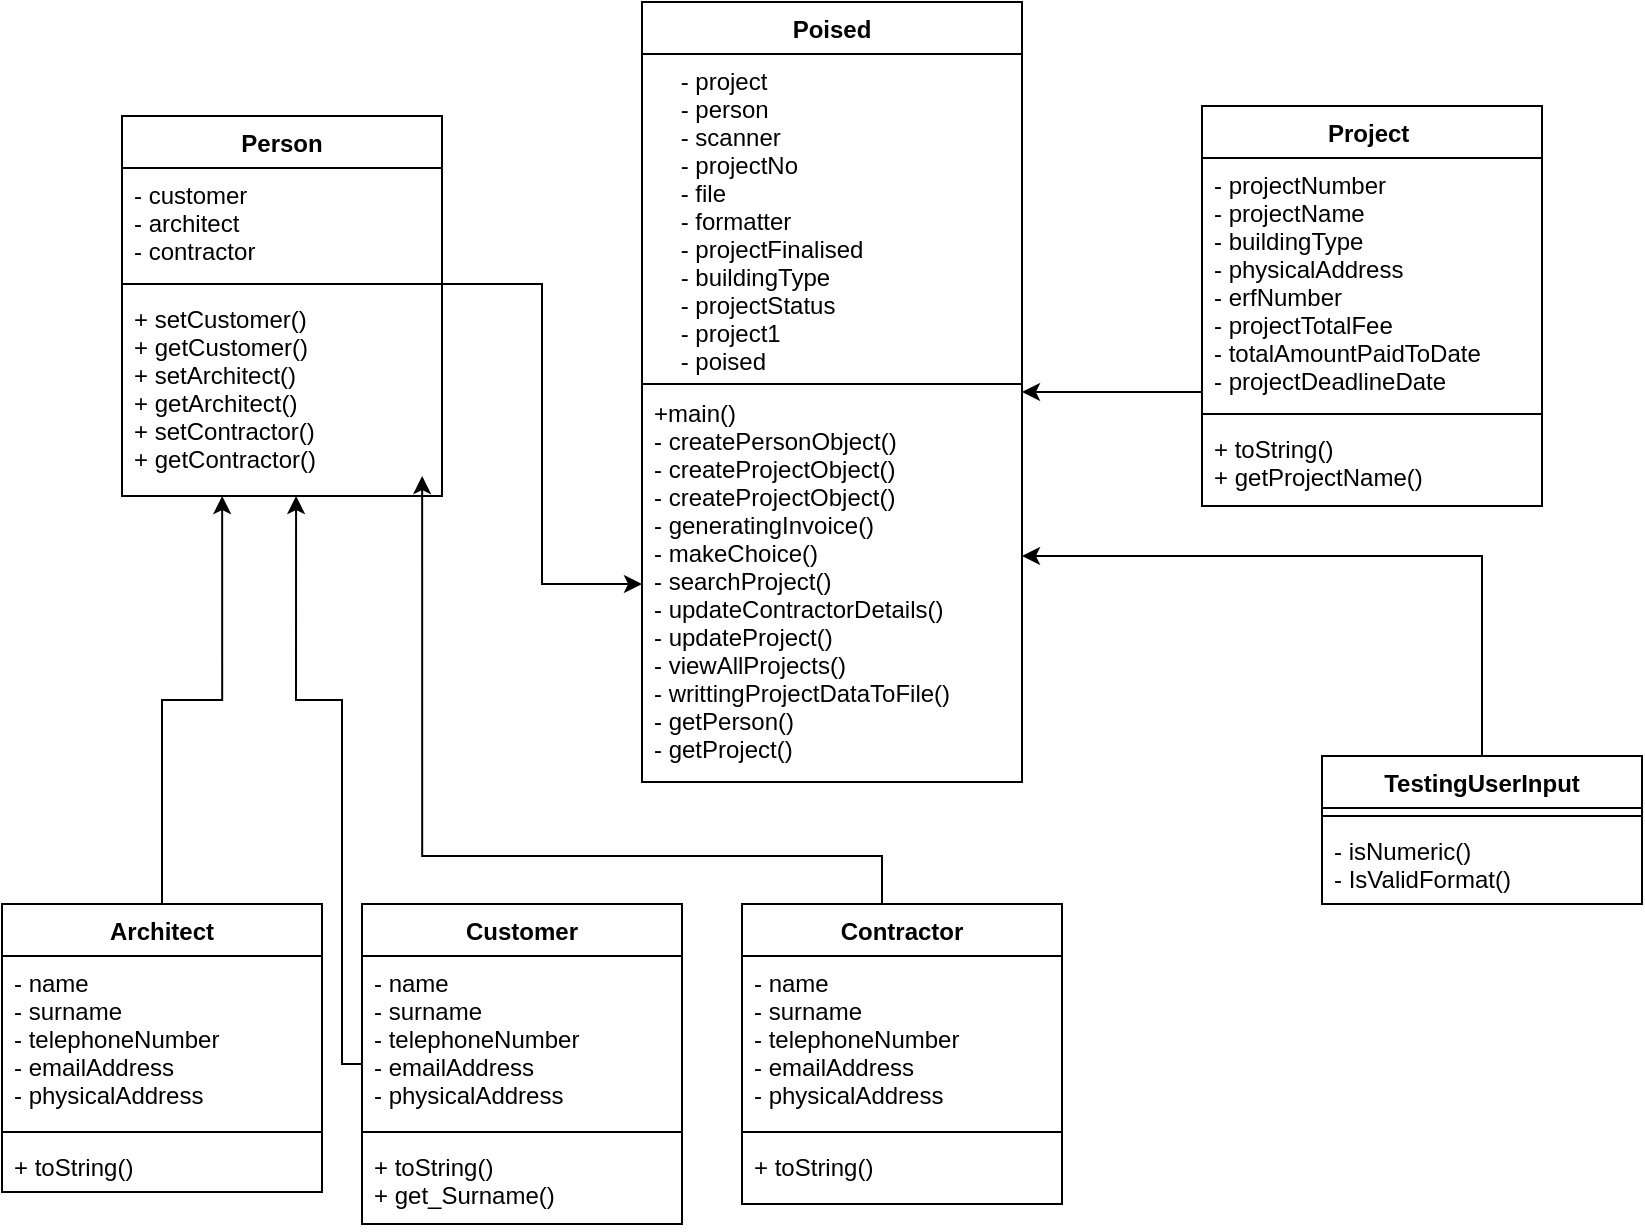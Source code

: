 <mxfile version="20.2.4" type="device"><diagram id="s127PEwG0yyTIjNVV17s" name="Page-1"><mxGraphModel dx="868" dy="474" grid="1" gridSize="10" guides="1" tooltips="1" connect="1" arrows="1" fold="1" page="1" pageScale="1" pageWidth="850" pageHeight="1100" math="0" shadow="0"><root><mxCell id="0"/><mxCell id="1" parent="0"/><mxCell id="SYIBYw2z2Mq3QfajjF_R-9" style="edgeStyle=orthogonalEdgeStyle;rounded=0;orthogonalLoop=1;jettySize=auto;html=1;entryX=0.544;entryY=1;entryDx=0;entryDy=0;entryPerimeter=0;" edge="1" parent="1" source="TQnAETmidX_W9gNWCD_O-1" target="ez8mbr5UzefQgGAnXtZ9-16"><mxGeometry relative="1" as="geometry"><mxPoint x="160" y="270" as="targetPoint"/><Array as="points"><mxPoint x="180" y="544"/><mxPoint x="180" y="362"/><mxPoint x="157" y="362"/></Array></mxGeometry></mxCell><mxCell id="TQnAETmidX_W9gNWCD_O-1" value="Customer" style="swimlane;fontStyle=1;align=center;verticalAlign=top;childLayout=stackLayout;horizontal=1;startSize=26;horizontalStack=0;resizeParent=1;resizeParentMax=0;resizeLast=0;collapsible=1;marginBottom=0;" parent="1" vertex="1"><mxGeometry x="190" y="464" width="160" height="160" as="geometry"/></mxCell><mxCell id="TQnAETmidX_W9gNWCD_O-2" value="- name&#10;- surname&#10;- telephoneNumber&#10;- emailAddress&#10;- physicalAddress&#10;&#10;&#10;" style="text;strokeColor=none;fillColor=none;align=left;verticalAlign=top;spacingLeft=4;spacingRight=4;overflow=hidden;rotatable=0;points=[[0,0.5],[1,0.5]];portConstraint=eastwest;" parent="TQnAETmidX_W9gNWCD_O-1" vertex="1"><mxGeometry y="26" width="160" height="84" as="geometry"/></mxCell><mxCell id="TQnAETmidX_W9gNWCD_O-3" value="" style="line;strokeWidth=1;fillColor=none;align=left;verticalAlign=middle;spacingTop=-1;spacingLeft=3;spacingRight=3;rotatable=0;labelPosition=right;points=[];portConstraint=eastwest;" parent="TQnAETmidX_W9gNWCD_O-1" vertex="1"><mxGeometry y="110" width="160" height="8" as="geometry"/></mxCell><mxCell id="TQnAETmidX_W9gNWCD_O-4" value="+ toString()&#10;+ get_Surname()&#10;" style="text;strokeColor=none;fillColor=none;align=left;verticalAlign=top;spacingLeft=4;spacingRight=4;overflow=hidden;rotatable=0;points=[[0,0.5],[1,0.5]];portConstraint=eastwest;" parent="TQnAETmidX_W9gNWCD_O-1" vertex="1"><mxGeometry y="118" width="160" height="42" as="geometry"/></mxCell><mxCell id="TQnAETmidX_W9gNWCD_O-5" value="Poised" style="swimlane;fontStyle=1;align=center;verticalAlign=top;childLayout=stackLayout;horizontal=1;startSize=26;horizontalStack=0;resizeParent=1;resizeParentMax=0;resizeLast=0;collapsible=1;marginBottom=0;" parent="1" vertex="1"><mxGeometry x="330" y="13" width="190" height="390" as="geometry"/></mxCell><mxCell id="TQnAETmidX_W9gNWCD_O-6" value="    - project&#10;    - person&#10;    - scanner &#10;    - projectNo&#10;    - file &#10;    - formatter &#10;    - projectFinalised&#10;    - buildingType&#10;    - projectStatus&#10;    - project1&#10;    - poised" style="text;strokeColor=none;fillColor=none;align=left;verticalAlign=top;spacingLeft=4;spacingRight=4;overflow=hidden;rotatable=0;points=[[0,0.5],[1,0.5]];portConstraint=eastwest;" parent="TQnAETmidX_W9gNWCD_O-5" vertex="1"><mxGeometry y="26" width="190" height="164" as="geometry"/></mxCell><mxCell id="TQnAETmidX_W9gNWCD_O-7" value="" style="line;strokeWidth=1;fillColor=none;align=left;verticalAlign=middle;spacingTop=-1;spacingLeft=3;spacingRight=3;rotatable=0;labelPosition=right;points=[];portConstraint=eastwest;" parent="TQnAETmidX_W9gNWCD_O-5" vertex="1"><mxGeometry y="190" width="190" height="2" as="geometry"/></mxCell><mxCell id="TQnAETmidX_W9gNWCD_O-45" value="+main()&#10;- createPersonObject()&#10;- createProjectObject()&#10;- createProjectObject()&#10;- generatingInvoice()&#10;- makeChoice()&#10;- searchProject()&#10;- updateContractorDetails()&#10;- updateProject()&#10;- viewAllProjects()&#10;- writtingProjectDataToFile()&#10;- getPerson()&#10;- getProject()&#10;" style="text;strokeColor=none;fillColor=none;align=left;verticalAlign=top;spacingLeft=4;spacingRight=4;overflow=hidden;rotatable=0;points=[[0,0.5],[1,0.5]];portConstraint=eastwest;" parent="TQnAETmidX_W9gNWCD_O-5" vertex="1"><mxGeometry y="192" width="190" height="198" as="geometry"/></mxCell><mxCell id="TQnAETmidX_W9gNWCD_O-27" style="edgeStyle=orthogonalEdgeStyle;rounded=0;orthogonalLoop=1;jettySize=auto;html=1;entryX=0.313;entryY=1;entryDx=0;entryDy=0;entryPerimeter=0;" parent="1" source="TQnAETmidX_W9gNWCD_O-10" target="ez8mbr5UzefQgGAnXtZ9-16" edge="1"><mxGeometry relative="1" as="geometry"/></mxCell><mxCell id="TQnAETmidX_W9gNWCD_O-10" value="Architect" style="swimlane;fontStyle=1;align=center;verticalAlign=top;childLayout=stackLayout;horizontal=1;startSize=26;horizontalStack=0;resizeParent=1;resizeParentMax=0;resizeLast=0;collapsible=1;marginBottom=0;" parent="1" vertex="1"><mxGeometry x="10" y="464" width="160" height="144" as="geometry"/></mxCell><mxCell id="TQnAETmidX_W9gNWCD_O-11" value="- name&#10;- surname&#10;- telephoneNumber&#10;- emailAddress&#10;- physicalAddress&#10;&#10;&#10;" style="text;strokeColor=none;fillColor=none;align=left;verticalAlign=top;spacingLeft=4;spacingRight=4;overflow=hidden;rotatable=0;points=[[0,0.5],[1,0.5]];portConstraint=eastwest;" parent="TQnAETmidX_W9gNWCD_O-10" vertex="1"><mxGeometry y="26" width="160" height="84" as="geometry"/></mxCell><mxCell id="TQnAETmidX_W9gNWCD_O-12" value="" style="line;strokeWidth=1;fillColor=none;align=left;verticalAlign=middle;spacingTop=-1;spacingLeft=3;spacingRight=3;rotatable=0;labelPosition=right;points=[];portConstraint=eastwest;" parent="TQnAETmidX_W9gNWCD_O-10" vertex="1"><mxGeometry y="110" width="160" height="8" as="geometry"/></mxCell><mxCell id="TQnAETmidX_W9gNWCD_O-13" value="+ toString()" style="text;strokeColor=none;fillColor=none;align=left;verticalAlign=top;spacingLeft=4;spacingRight=4;overflow=hidden;rotatable=0;points=[[0,0.5],[1,0.5]];portConstraint=eastwest;" parent="TQnAETmidX_W9gNWCD_O-10" vertex="1"><mxGeometry y="118" width="160" height="26" as="geometry"/></mxCell><mxCell id="ez8mbr5UzefQgGAnXtZ9-17" style="edgeStyle=orthogonalEdgeStyle;rounded=0;orthogonalLoop=1;jettySize=auto;html=1;entryX=0.938;entryY=0.902;entryDx=0;entryDy=0;entryPerimeter=0;" parent="1" source="TQnAETmidX_W9gNWCD_O-14" target="ez8mbr5UzefQgGAnXtZ9-16" edge="1"><mxGeometry relative="1" as="geometry"><Array as="points"><mxPoint x="450" y="440"/><mxPoint x="220" y="440"/></Array></mxGeometry></mxCell><mxCell id="TQnAETmidX_W9gNWCD_O-14" value="Contractor" style="swimlane;fontStyle=1;align=center;verticalAlign=top;childLayout=stackLayout;horizontal=1;startSize=26;horizontalStack=0;resizeParent=1;resizeParentMax=0;resizeLast=0;collapsible=1;marginBottom=0;" parent="1" vertex="1"><mxGeometry x="380" y="464" width="160" height="150" as="geometry"/></mxCell><mxCell id="TQnAETmidX_W9gNWCD_O-15" value="- name&#10;- surname&#10;- telephoneNumber&#10;- emailAddress&#10;- physicalAddress&#10;&#10;&#10;" style="text;strokeColor=none;fillColor=none;align=left;verticalAlign=top;spacingLeft=4;spacingRight=4;overflow=hidden;rotatable=0;points=[[0,0.5],[1,0.5]];portConstraint=eastwest;" parent="TQnAETmidX_W9gNWCD_O-14" vertex="1"><mxGeometry y="26" width="160" height="84" as="geometry"/></mxCell><mxCell id="TQnAETmidX_W9gNWCD_O-16" value="" style="line;strokeWidth=1;fillColor=none;align=left;verticalAlign=middle;spacingTop=-1;spacingLeft=3;spacingRight=3;rotatable=0;labelPosition=right;points=[];portConstraint=eastwest;" parent="TQnAETmidX_W9gNWCD_O-14" vertex="1"><mxGeometry y="110" width="160" height="8" as="geometry"/></mxCell><mxCell id="TQnAETmidX_W9gNWCD_O-17" value="+ toString()" style="text;strokeColor=none;fillColor=none;align=left;verticalAlign=top;spacingLeft=4;spacingRight=4;overflow=hidden;rotatable=0;points=[[0,0.5],[1,0.5]];portConstraint=eastwest;" parent="TQnAETmidX_W9gNWCD_O-14" vertex="1"><mxGeometry y="118" width="160" height="32" as="geometry"/></mxCell><mxCell id="TQnAETmidX_W9gNWCD_O-25" style="edgeStyle=orthogonalEdgeStyle;rounded=0;orthogonalLoop=1;jettySize=auto;html=1;entryX=1;entryY=0.5;entryDx=0;entryDy=0;" parent="1" source="TQnAETmidX_W9gNWCD_O-20" target="TQnAETmidX_W9gNWCD_O-5" edge="1"><mxGeometry relative="1" as="geometry"><Array as="points"><mxPoint x="720" y="120"/></Array></mxGeometry></mxCell><mxCell id="TQnAETmidX_W9gNWCD_O-20" value="Project " style="swimlane;fontStyle=1;align=center;verticalAlign=top;childLayout=stackLayout;horizontal=1;startSize=26;horizontalStack=0;resizeParent=1;resizeParentMax=0;resizeLast=0;collapsible=1;marginBottom=0;" parent="1" vertex="1"><mxGeometry x="610" y="65" width="170" height="200" as="geometry"/></mxCell><mxCell id="TQnAETmidX_W9gNWCD_O-21" value="- projectNumber&#10;- projectName&#10;- buildingType&#10;- physicalAddress&#10;- erfNumber&#10;- projectTotalFee&#10;- totalAmountPaidToDate&#10;- projectDeadlineDate" style="text;strokeColor=none;fillColor=none;align=left;verticalAlign=top;spacingLeft=4;spacingRight=4;overflow=hidden;rotatable=0;points=[[0,0.5],[1,0.5]];portConstraint=eastwest;" parent="TQnAETmidX_W9gNWCD_O-20" vertex="1"><mxGeometry y="26" width="170" height="124" as="geometry"/></mxCell><mxCell id="TQnAETmidX_W9gNWCD_O-22" value="" style="line;strokeWidth=1;fillColor=none;align=left;verticalAlign=middle;spacingTop=-1;spacingLeft=3;spacingRight=3;rotatable=0;labelPosition=right;points=[];portConstraint=eastwest;" parent="TQnAETmidX_W9gNWCD_O-20" vertex="1"><mxGeometry y="150" width="170" height="8" as="geometry"/></mxCell><mxCell id="TQnAETmidX_W9gNWCD_O-23" value="+ toString()&#10;+ getProjectName()" style="text;strokeColor=none;fillColor=none;align=left;verticalAlign=top;spacingLeft=4;spacingRight=4;overflow=hidden;rotatable=0;points=[[0,0.5],[1,0.5]];portConstraint=eastwest;" parent="TQnAETmidX_W9gNWCD_O-20" vertex="1"><mxGeometry y="158" width="170" height="42" as="geometry"/></mxCell><mxCell id="ez8mbr5UzefQgGAnXtZ9-13" value="Person" style="swimlane;fontStyle=1;align=center;verticalAlign=top;childLayout=stackLayout;horizontal=1;startSize=26;horizontalStack=0;resizeParent=1;resizeParentMax=0;resizeLast=0;collapsible=1;marginBottom=0;" parent="1" vertex="1"><mxGeometry x="70" y="70" width="160" height="190" as="geometry"/></mxCell><mxCell id="ez8mbr5UzefQgGAnXtZ9-14" value="- customer&#10;- architect&#10;- contractor&#10;&#10;&#10;" style="text;strokeColor=none;fillColor=none;align=left;verticalAlign=top;spacingLeft=4;spacingRight=4;overflow=hidden;rotatable=0;points=[[0,0.5],[1,0.5]];portConstraint=eastwest;" parent="ez8mbr5UzefQgGAnXtZ9-13" vertex="1"><mxGeometry y="26" width="160" height="54" as="geometry"/></mxCell><mxCell id="ez8mbr5UzefQgGAnXtZ9-15" value="" style="line;strokeWidth=1;fillColor=none;align=left;verticalAlign=middle;spacingTop=-1;spacingLeft=3;spacingRight=3;rotatable=0;labelPosition=right;points=[];portConstraint=eastwest;" parent="ez8mbr5UzefQgGAnXtZ9-13" vertex="1"><mxGeometry y="80" width="160" height="8" as="geometry"/></mxCell><mxCell id="ez8mbr5UzefQgGAnXtZ9-16" value="+ setCustomer()&#10;+ getCustomer()&#10;+ setArchitect()&#10;+ getArchitect()&#10;+ setContractor()&#10;+ getContractor()" style="text;strokeColor=none;fillColor=none;align=left;verticalAlign=top;spacingLeft=4;spacingRight=4;overflow=hidden;rotatable=0;points=[[0,0.5],[1,0.5]];portConstraint=eastwest;" parent="ez8mbr5UzefQgGAnXtZ9-13" vertex="1"><mxGeometry y="88" width="160" height="102" as="geometry"/></mxCell><mxCell id="SYIBYw2z2Mq3QfajjF_R-6" style="edgeStyle=orthogonalEdgeStyle;rounded=0;orthogonalLoop=1;jettySize=auto;html=1;" edge="1" parent="1" source="SYIBYw2z2Mq3QfajjF_R-2" target="TQnAETmidX_W9gNWCD_O-45"><mxGeometry relative="1" as="geometry"><Array as="points"><mxPoint x="750" y="290"/></Array></mxGeometry></mxCell><mxCell id="SYIBYw2z2Mq3QfajjF_R-2" value="TestingUserInput" style="swimlane;fontStyle=1;align=center;verticalAlign=top;childLayout=stackLayout;horizontal=1;startSize=26;horizontalStack=0;resizeParent=1;resizeParentMax=0;resizeLast=0;collapsible=1;marginBottom=0;" vertex="1" parent="1"><mxGeometry x="670" y="390" width="160" height="74" as="geometry"/></mxCell><mxCell id="SYIBYw2z2Mq3QfajjF_R-4" value="" style="line;strokeWidth=1;fillColor=none;align=left;verticalAlign=middle;spacingTop=-1;spacingLeft=3;spacingRight=3;rotatable=0;labelPosition=right;points=[];portConstraint=eastwest;" vertex="1" parent="SYIBYw2z2Mq3QfajjF_R-2"><mxGeometry y="26" width="160" height="8" as="geometry"/></mxCell><mxCell id="SYIBYw2z2Mq3QfajjF_R-5" value="- isNumeric()&#10;- IsValidFormat()" style="text;strokeColor=none;fillColor=none;align=left;verticalAlign=top;spacingLeft=4;spacingRight=4;overflow=hidden;rotatable=0;points=[[0,0.5],[1,0.5]];portConstraint=eastwest;" vertex="1" parent="SYIBYw2z2Mq3QfajjF_R-2"><mxGeometry y="34" width="160" height="40" as="geometry"/></mxCell><mxCell id="SYIBYw2z2Mq3QfajjF_R-7" style="edgeStyle=orthogonalEdgeStyle;rounded=0;orthogonalLoop=1;jettySize=auto;html=1;" edge="1" parent="1" source="ez8mbr5UzefQgGAnXtZ9-15" target="TQnAETmidX_W9gNWCD_O-45"><mxGeometry relative="1" as="geometry"/></mxCell></root></mxGraphModel></diagram></mxfile>
